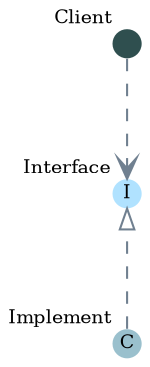  digraph G {
    layout="twopi"

    node [shape=circle
        , fixedsize=true
        , width=0.2
        , style=filled
        , fillcolor=darkslategray
        , fontsize="9"
        , label = ""
        , penwidth =0
    ] Client;
    
    node [shape=circle
        , fixedsize=true
        , width=0.2
        , style=filled
        , fillcolor=lightskyblue1
        , fontsize="9"
        , label = "I"
        , color=black
    ] Interface;
    
    node [shape=circle
        , fixedsize=true
        , width=0.2
        , style=filled
        , fillcolor=lightblue3
        , fontsize="9"
        , label = "C"
    ];
    
    edge [color=slategray, style=dashed, arrowhead=vee]

    Client [
        xlabel ="Client"
    ]

    Interface [
        xlabel ="Interface"
    ]

    Implement [
        xlabel ="Implement"
    ]

    
    Client -> Interface
    Implement -> Interface [arrowhead=onormal]
}